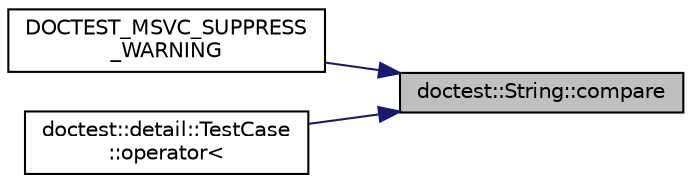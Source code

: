 digraph "doctest::String::compare"
{
 // LATEX_PDF_SIZE
  edge [fontname="Helvetica",fontsize="10",labelfontname="Helvetica",labelfontsize="10"];
  node [fontname="Helvetica",fontsize="10",shape=record];
  rankdir="RL";
  Node1 [label="doctest::String::compare",height=0.2,width=0.4,color="black", fillcolor="grey75", style="filled", fontcolor="black",tooltip=" "];
  Node1 -> Node2 [dir="back",color="midnightblue",fontsize="10",style="solid"];
  Node2 [label="DOCTEST_MSVC_SUPPRESS\l_WARNING",height=0.2,width=0.4,color="black", fillcolor="white", style="filled",URL="$doctest__fwd_8h.html#a03d36bae0d7ed8dcce87834d61051290",tooltip=" "];
  Node1 -> Node3 [dir="back",color="midnightblue",fontsize="10",style="solid"];
  Node3 [label="doctest::detail::TestCase\l::operator\<",height=0.2,width=0.4,color="black", fillcolor="white", style="filled",URL="$structdoctest_1_1detail_1_1_test_case.html#a865f5906758263125b68b8d785a05ca1",tooltip=" "];
}
